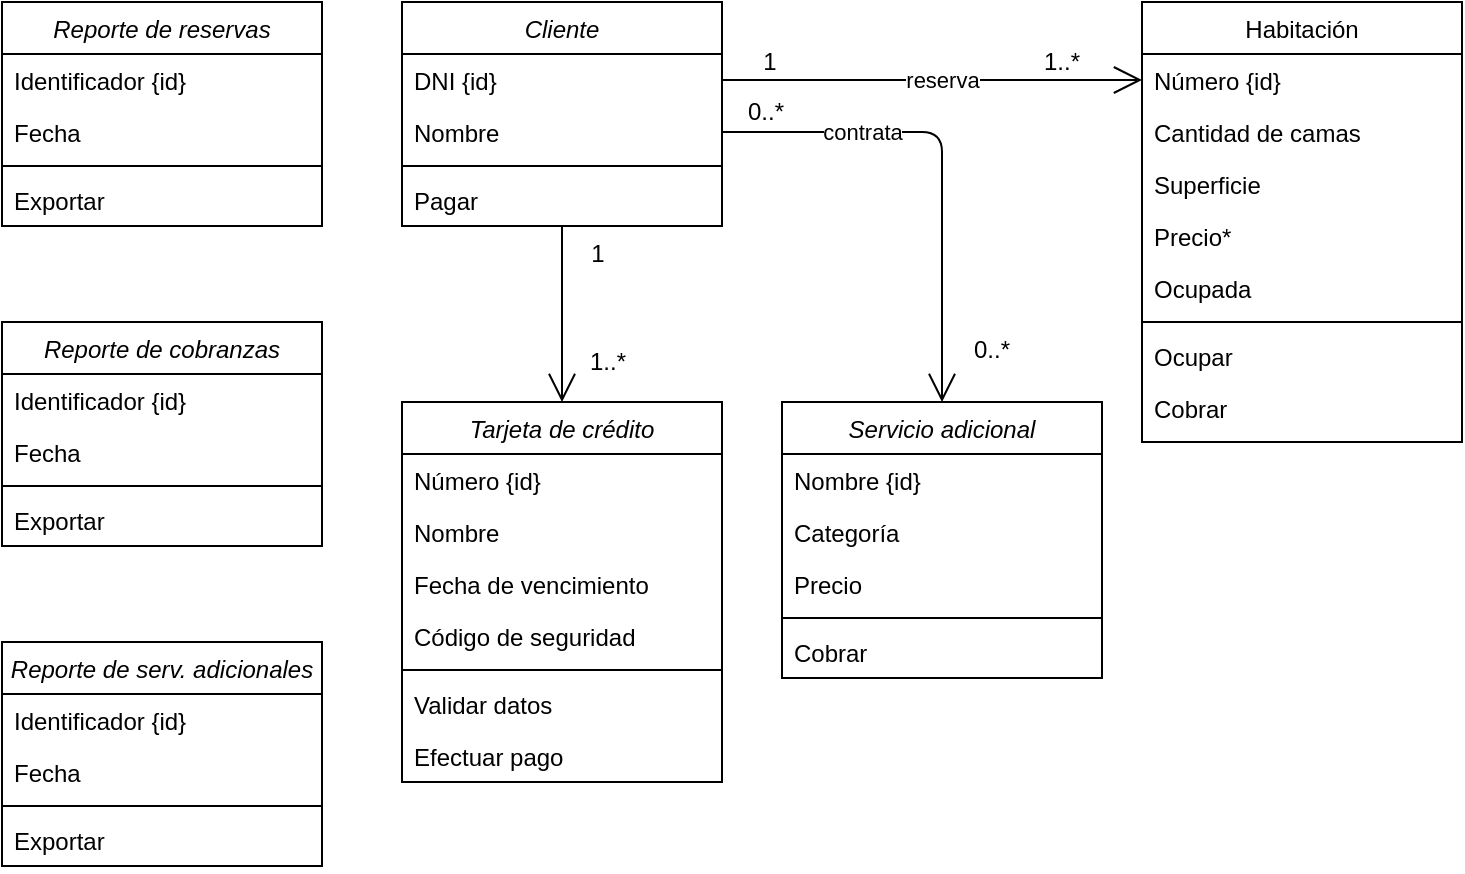<mxfile version="13.1.5" type="device"><diagram id="C5RBs43oDa-KdzZeNtuy" name="Page-1"><mxGraphModel dx="1304" dy="471" grid="1" gridSize="10" guides="1" tooltips="1" connect="1" arrows="1" fold="1" page="1" pageScale="1" pageWidth="827" pageHeight="1169" math="0" shadow="0"><root><mxCell id="WIyWlLk6GJQsqaUBKTNV-0"/><mxCell id="WIyWlLk6GJQsqaUBKTNV-1" parent="WIyWlLk6GJQsqaUBKTNV-0"/><mxCell id="JO6NXL8xJX23rpp-6mEw-25" value="Reporte de reservas" style="swimlane;fontStyle=2;align=center;verticalAlign=top;childLayout=stackLayout;horizontal=1;startSize=26;horizontalStack=0;resizeParent=1;resizeLast=0;collapsible=1;marginBottom=0;rounded=0;shadow=0;strokeWidth=1;" vertex="1" parent="WIyWlLk6GJQsqaUBKTNV-1"><mxGeometry x="10" y="120" width="160" height="112" as="geometry"><mxRectangle x="230" y="140" width="160" height="26" as="alternateBounds"/></mxGeometry></mxCell><mxCell id="JO6NXL8xJX23rpp-6mEw-27" value="Identificador {id}" style="text;align=left;verticalAlign=top;spacingLeft=4;spacingRight=4;overflow=hidden;rotatable=0;points=[[0,0.5],[1,0.5]];portConstraint=eastwest;rounded=0;shadow=0;html=0;" vertex="1" parent="JO6NXL8xJX23rpp-6mEw-25"><mxGeometry y="26" width="160" height="26" as="geometry"/></mxCell><mxCell id="JO6NXL8xJX23rpp-6mEw-26" value="Fecha" style="text;align=left;verticalAlign=top;spacingLeft=4;spacingRight=4;overflow=hidden;rotatable=0;points=[[0,0.5],[1,0.5]];portConstraint=eastwest;" vertex="1" parent="JO6NXL8xJX23rpp-6mEw-25"><mxGeometry y="52" width="160" height="26" as="geometry"/></mxCell><mxCell id="JO6NXL8xJX23rpp-6mEw-29" value="" style="line;html=1;strokeWidth=1;align=left;verticalAlign=middle;spacingTop=-1;spacingLeft=3;spacingRight=3;rotatable=0;labelPosition=right;points=[];portConstraint=eastwest;" vertex="1" parent="JO6NXL8xJX23rpp-6mEw-25"><mxGeometry y="78" width="160" height="8" as="geometry"/></mxCell><mxCell id="JO6NXL8xJX23rpp-6mEw-30" value="Exportar" style="text;align=left;verticalAlign=top;spacingLeft=4;spacingRight=4;overflow=hidden;rotatable=0;points=[[0,0.5],[1,0.5]];portConstraint=eastwest;" vertex="1" parent="JO6NXL8xJX23rpp-6mEw-25"><mxGeometry y="86" width="160" height="26" as="geometry"/></mxCell><mxCell id="JO6NXL8xJX23rpp-6mEw-19" value="Reporte de cobranzas" style="swimlane;fontStyle=2;align=center;verticalAlign=top;childLayout=stackLayout;horizontal=1;startSize=26;horizontalStack=0;resizeParent=1;resizeLast=0;collapsible=1;marginBottom=0;rounded=0;shadow=0;strokeWidth=1;" vertex="1" parent="WIyWlLk6GJQsqaUBKTNV-1"><mxGeometry x="10" y="280" width="160" height="112" as="geometry"><mxRectangle x="230" y="140" width="160" height="26" as="alternateBounds"/></mxGeometry></mxCell><mxCell id="JO6NXL8xJX23rpp-6mEw-21" value="Identificador {id}" style="text;align=left;verticalAlign=top;spacingLeft=4;spacingRight=4;overflow=hidden;rotatable=0;points=[[0,0.5],[1,0.5]];portConstraint=eastwest;rounded=0;shadow=0;html=0;" vertex="1" parent="JO6NXL8xJX23rpp-6mEw-19"><mxGeometry y="26" width="160" height="26" as="geometry"/></mxCell><mxCell id="JO6NXL8xJX23rpp-6mEw-20" value="Fecha" style="text;align=left;verticalAlign=top;spacingLeft=4;spacingRight=4;overflow=hidden;rotatable=0;points=[[0,0.5],[1,0.5]];portConstraint=eastwest;" vertex="1" parent="JO6NXL8xJX23rpp-6mEw-19"><mxGeometry y="52" width="160" height="26" as="geometry"/></mxCell><mxCell id="JO6NXL8xJX23rpp-6mEw-23" value="" style="line;html=1;strokeWidth=1;align=left;verticalAlign=middle;spacingTop=-1;spacingLeft=3;spacingRight=3;rotatable=0;labelPosition=right;points=[];portConstraint=eastwest;" vertex="1" parent="JO6NXL8xJX23rpp-6mEw-19"><mxGeometry y="78" width="160" height="8" as="geometry"/></mxCell><mxCell id="JO6NXL8xJX23rpp-6mEw-24" value="Exportar" style="text;align=left;verticalAlign=top;spacingLeft=4;spacingRight=4;overflow=hidden;rotatable=0;points=[[0,0.5],[1,0.5]];portConstraint=eastwest;" vertex="1" parent="JO6NXL8xJX23rpp-6mEw-19"><mxGeometry y="86" width="160" height="26" as="geometry"/></mxCell><mxCell id="JO6NXL8xJX23rpp-6mEw-13" value="Reporte de serv. adicionales" style="swimlane;fontStyle=2;align=center;verticalAlign=top;childLayout=stackLayout;horizontal=1;startSize=26;horizontalStack=0;resizeParent=1;resizeLast=0;collapsible=1;marginBottom=0;rounded=0;shadow=0;strokeWidth=1;" vertex="1" parent="WIyWlLk6GJQsqaUBKTNV-1"><mxGeometry x="10" y="440" width="160" height="112" as="geometry"><mxRectangle x="230" y="140" width="160" height="26" as="alternateBounds"/></mxGeometry></mxCell><mxCell id="JO6NXL8xJX23rpp-6mEw-15" value="Identificador {id}" style="text;align=left;verticalAlign=top;spacingLeft=4;spacingRight=4;overflow=hidden;rotatable=0;points=[[0,0.5],[1,0.5]];portConstraint=eastwest;rounded=0;shadow=0;html=0;" vertex="1" parent="JO6NXL8xJX23rpp-6mEw-13"><mxGeometry y="26" width="160" height="26" as="geometry"/></mxCell><mxCell id="JO6NXL8xJX23rpp-6mEw-14" value="Fecha" style="text;align=left;verticalAlign=top;spacingLeft=4;spacingRight=4;overflow=hidden;rotatable=0;points=[[0,0.5],[1,0.5]];portConstraint=eastwest;" vertex="1" parent="JO6NXL8xJX23rpp-6mEw-13"><mxGeometry y="52" width="160" height="26" as="geometry"/></mxCell><mxCell id="JO6NXL8xJX23rpp-6mEw-17" value="" style="line;html=1;strokeWidth=1;align=left;verticalAlign=middle;spacingTop=-1;spacingLeft=3;spacingRight=3;rotatable=0;labelPosition=right;points=[];portConstraint=eastwest;" vertex="1" parent="JO6NXL8xJX23rpp-6mEw-13"><mxGeometry y="78" width="160" height="8" as="geometry"/></mxCell><mxCell id="JO6NXL8xJX23rpp-6mEw-18" value="Exportar" style="text;align=left;verticalAlign=top;spacingLeft=4;spacingRight=4;overflow=hidden;rotatable=0;points=[[0,0.5],[1,0.5]];portConstraint=eastwest;" vertex="1" parent="JO6NXL8xJX23rpp-6mEw-13"><mxGeometry y="86" width="160" height="26" as="geometry"/></mxCell><mxCell id="JO6NXL8xJX23rpp-6mEw-1" value="Tarjeta de crédito" style="swimlane;fontStyle=2;align=center;verticalAlign=top;childLayout=stackLayout;horizontal=1;startSize=26;horizontalStack=0;resizeParent=1;resizeLast=0;collapsible=1;marginBottom=0;rounded=0;shadow=0;strokeWidth=1;" vertex="1" parent="WIyWlLk6GJQsqaUBKTNV-1"><mxGeometry x="210" y="320" width="160" height="190" as="geometry"><mxRectangle x="230" y="140" width="160" height="26" as="alternateBounds"/></mxGeometry></mxCell><mxCell id="JO6NXL8xJX23rpp-6mEw-3" value="Número {id}" style="text;align=left;verticalAlign=top;spacingLeft=4;spacingRight=4;overflow=hidden;rotatable=0;points=[[0,0.5],[1,0.5]];portConstraint=eastwest;rounded=0;shadow=0;html=0;" vertex="1" parent="JO6NXL8xJX23rpp-6mEw-1"><mxGeometry y="26" width="160" height="26" as="geometry"/></mxCell><mxCell id="JO6NXL8xJX23rpp-6mEw-2" value="Nombre" style="text;align=left;verticalAlign=top;spacingLeft=4;spacingRight=4;overflow=hidden;rotatable=0;points=[[0,0.5],[1,0.5]];portConstraint=eastwest;" vertex="1" parent="JO6NXL8xJX23rpp-6mEw-1"><mxGeometry y="52" width="160" height="26" as="geometry"/></mxCell><mxCell id="JO6NXL8xJX23rpp-6mEw-4" value="Fecha de vencimiento" style="text;align=left;verticalAlign=top;spacingLeft=4;spacingRight=4;overflow=hidden;rotatable=0;points=[[0,0.5],[1,0.5]];portConstraint=eastwest;rounded=0;shadow=0;html=0;" vertex="1" parent="JO6NXL8xJX23rpp-6mEw-1"><mxGeometry y="78" width="160" height="26" as="geometry"/></mxCell><mxCell id="JO6NXL8xJX23rpp-6mEw-39" value="Código de seguridad" style="text;align=left;verticalAlign=top;spacingLeft=4;spacingRight=4;overflow=hidden;rotatable=0;points=[[0,0.5],[1,0.5]];portConstraint=eastwest;rounded=0;shadow=0;html=0;" vertex="1" parent="JO6NXL8xJX23rpp-6mEw-1"><mxGeometry y="104" width="160" height="26" as="geometry"/></mxCell><mxCell id="JO6NXL8xJX23rpp-6mEw-5" value="" style="line;html=1;strokeWidth=1;align=left;verticalAlign=middle;spacingTop=-1;spacingLeft=3;spacingRight=3;rotatable=0;labelPosition=right;points=[];portConstraint=eastwest;" vertex="1" parent="JO6NXL8xJX23rpp-6mEw-1"><mxGeometry y="130" width="160" height="8" as="geometry"/></mxCell><mxCell id="JO6NXL8xJX23rpp-6mEw-6" value="Validar datos" style="text;align=left;verticalAlign=top;spacingLeft=4;spacingRight=4;overflow=hidden;rotatable=0;points=[[0,0.5],[1,0.5]];portConstraint=eastwest;" vertex="1" parent="JO6NXL8xJX23rpp-6mEw-1"><mxGeometry y="138" width="160" height="26" as="geometry"/></mxCell><mxCell id="JO6NXL8xJX23rpp-6mEw-58" value="Efectuar pago" style="text;align=left;verticalAlign=top;spacingLeft=4;spacingRight=4;overflow=hidden;rotatable=0;points=[[0,0.5],[1,0.5]];portConstraint=eastwest;" vertex="1" parent="JO6NXL8xJX23rpp-6mEw-1"><mxGeometry y="164" width="160" height="26" as="geometry"/></mxCell><mxCell id="JO6NXL8xJX23rpp-6mEw-7" value="Servicio adicional" style="swimlane;fontStyle=2;align=center;verticalAlign=top;childLayout=stackLayout;horizontal=1;startSize=26;horizontalStack=0;resizeParent=1;resizeLast=0;collapsible=1;marginBottom=0;rounded=0;shadow=0;strokeWidth=1;" vertex="1" parent="WIyWlLk6GJQsqaUBKTNV-1"><mxGeometry x="400" y="320" width="160" height="138" as="geometry"><mxRectangle x="230" y="140" width="160" height="26" as="alternateBounds"/></mxGeometry></mxCell><mxCell id="JO6NXL8xJX23rpp-6mEw-8" value="Nombre {id}" style="text;align=left;verticalAlign=top;spacingLeft=4;spacingRight=4;overflow=hidden;rotatable=0;points=[[0,0.5],[1,0.5]];portConstraint=eastwest;" vertex="1" parent="JO6NXL8xJX23rpp-6mEw-7"><mxGeometry y="26" width="160" height="26" as="geometry"/></mxCell><mxCell id="JO6NXL8xJX23rpp-6mEw-9" value="Categoría" style="text;align=left;verticalAlign=top;spacingLeft=4;spacingRight=4;overflow=hidden;rotatable=0;points=[[0,0.5],[1,0.5]];portConstraint=eastwest;rounded=0;shadow=0;html=0;" vertex="1" parent="JO6NXL8xJX23rpp-6mEw-7"><mxGeometry y="52" width="160" height="26" as="geometry"/></mxCell><mxCell id="JO6NXL8xJX23rpp-6mEw-10" value="Precio" style="text;align=left;verticalAlign=top;spacingLeft=4;spacingRight=4;overflow=hidden;rotatable=0;points=[[0,0.5],[1,0.5]];portConstraint=eastwest;rounded=0;shadow=0;html=0;" vertex="1" parent="JO6NXL8xJX23rpp-6mEw-7"><mxGeometry y="78" width="160" height="26" as="geometry"/></mxCell><mxCell id="JO6NXL8xJX23rpp-6mEw-11" value="" style="line;html=1;strokeWidth=1;align=left;verticalAlign=middle;spacingTop=-1;spacingLeft=3;spacingRight=3;rotatable=0;labelPosition=right;points=[];portConstraint=eastwest;" vertex="1" parent="JO6NXL8xJX23rpp-6mEw-7"><mxGeometry y="104" width="160" height="8" as="geometry"/></mxCell><mxCell id="JO6NXL8xJX23rpp-6mEw-12" value="Cobrar" style="text;align=left;verticalAlign=top;spacingLeft=4;spacingRight=4;overflow=hidden;rotatable=0;points=[[0,0.5],[1,0.5]];portConstraint=eastwest;" vertex="1" parent="JO6NXL8xJX23rpp-6mEw-7"><mxGeometry y="112" width="160" height="26" as="geometry"/></mxCell><mxCell id="zkfFHV4jXpPFQw0GAbJ--17" value="Habitación" style="swimlane;fontStyle=0;align=center;verticalAlign=top;childLayout=stackLayout;horizontal=1;startSize=26;horizontalStack=0;resizeParent=1;resizeLast=0;collapsible=1;marginBottom=0;rounded=0;shadow=0;strokeWidth=1;" parent="WIyWlLk6GJQsqaUBKTNV-1" vertex="1"><mxGeometry x="580" y="120" width="160" height="220" as="geometry"><mxRectangle x="550" y="140" width="160" height="26" as="alternateBounds"/></mxGeometry></mxCell><mxCell id="zkfFHV4jXpPFQw0GAbJ--18" value="Número {id}" style="text;align=left;verticalAlign=top;spacingLeft=4;spacingRight=4;overflow=hidden;rotatable=0;points=[[0,0.5],[1,0.5]];portConstraint=eastwest;" parent="zkfFHV4jXpPFQw0GAbJ--17" vertex="1"><mxGeometry y="26" width="160" height="26" as="geometry"/></mxCell><mxCell id="zkfFHV4jXpPFQw0GAbJ--20" value="Cantidad de camas" style="text;align=left;verticalAlign=top;spacingLeft=4;spacingRight=4;overflow=hidden;rotatable=0;points=[[0,0.5],[1,0.5]];portConstraint=eastwest;rounded=0;shadow=0;html=0;" parent="zkfFHV4jXpPFQw0GAbJ--17" vertex="1"><mxGeometry y="52" width="160" height="26" as="geometry"/></mxCell><mxCell id="zkfFHV4jXpPFQw0GAbJ--21" value="Superficie" style="text;align=left;verticalAlign=top;spacingLeft=4;spacingRight=4;overflow=hidden;rotatable=0;points=[[0,0.5],[1,0.5]];portConstraint=eastwest;rounded=0;shadow=0;html=0;" parent="zkfFHV4jXpPFQw0GAbJ--17" vertex="1"><mxGeometry y="78" width="160" height="26" as="geometry"/></mxCell><mxCell id="JO6NXL8xJX23rpp-6mEw-55" value="Precio*" style="text;align=left;verticalAlign=top;spacingLeft=4;spacingRight=4;overflow=hidden;rotatable=0;points=[[0,0.5],[1,0.5]];portConstraint=eastwest;rounded=0;shadow=0;html=0;" vertex="1" parent="zkfFHV4jXpPFQw0GAbJ--17"><mxGeometry y="104" width="160" height="26" as="geometry"/></mxCell><mxCell id="JO6NXL8xJX23rpp-6mEw-56" value="Ocupada" style="text;align=left;verticalAlign=top;spacingLeft=4;spacingRight=4;overflow=hidden;rotatable=0;points=[[0,0.5],[1,0.5]];portConstraint=eastwest;rounded=0;shadow=0;html=0;" vertex="1" parent="zkfFHV4jXpPFQw0GAbJ--17"><mxGeometry y="130" width="160" height="26" as="geometry"/></mxCell><mxCell id="zkfFHV4jXpPFQw0GAbJ--23" value="" style="line;html=1;strokeWidth=1;align=left;verticalAlign=middle;spacingTop=-1;spacingLeft=3;spacingRight=3;rotatable=0;labelPosition=right;points=[];portConstraint=eastwest;" parent="zkfFHV4jXpPFQw0GAbJ--17" vertex="1"><mxGeometry y="156" width="160" height="8" as="geometry"/></mxCell><mxCell id="zkfFHV4jXpPFQw0GAbJ--24" value="Ocupar" style="text;align=left;verticalAlign=top;spacingLeft=4;spacingRight=4;overflow=hidden;rotatable=0;points=[[0,0.5],[1,0.5]];portConstraint=eastwest;" parent="zkfFHV4jXpPFQw0GAbJ--17" vertex="1"><mxGeometry y="164" width="160" height="26" as="geometry"/></mxCell><mxCell id="JO6NXL8xJX23rpp-6mEw-57" value="Cobrar" style="text;align=left;verticalAlign=top;spacingLeft=4;spacingRight=4;overflow=hidden;rotatable=0;points=[[0,0.5],[1,0.5]];portConstraint=eastwest;" vertex="1" parent="zkfFHV4jXpPFQw0GAbJ--17"><mxGeometry y="190" width="160" height="26" as="geometry"/></mxCell><mxCell id="zkfFHV4jXpPFQw0GAbJ--0" value="Cliente" style="swimlane;fontStyle=2;align=center;verticalAlign=top;childLayout=stackLayout;horizontal=1;startSize=26;horizontalStack=0;resizeParent=1;resizeLast=0;collapsible=1;marginBottom=0;rounded=0;shadow=0;strokeWidth=1;" parent="WIyWlLk6GJQsqaUBKTNV-1" vertex="1"><mxGeometry x="210" y="120" width="160" height="112" as="geometry"><mxRectangle x="230" y="140" width="160" height="26" as="alternateBounds"/></mxGeometry></mxCell><mxCell id="zkfFHV4jXpPFQw0GAbJ--1" value="DNI {id}" style="text;align=left;verticalAlign=top;spacingLeft=4;spacingRight=4;overflow=hidden;rotatable=0;points=[[0,0.5],[1,0.5]];portConstraint=eastwest;" parent="zkfFHV4jXpPFQw0GAbJ--0" vertex="1"><mxGeometry y="26" width="160" height="26" as="geometry"/></mxCell><mxCell id="zkfFHV4jXpPFQw0GAbJ--2" value="Nombre" style="text;align=left;verticalAlign=top;spacingLeft=4;spacingRight=4;overflow=hidden;rotatable=0;points=[[0,0.5],[1,0.5]];portConstraint=eastwest;rounded=0;shadow=0;html=0;" parent="zkfFHV4jXpPFQw0GAbJ--0" vertex="1"><mxGeometry y="52" width="160" height="26" as="geometry"/></mxCell><mxCell id="zkfFHV4jXpPFQw0GAbJ--4" value="" style="line;html=1;strokeWidth=1;align=left;verticalAlign=middle;spacingTop=-1;spacingLeft=3;spacingRight=3;rotatable=0;labelPosition=right;points=[];portConstraint=eastwest;" parent="zkfFHV4jXpPFQw0GAbJ--0" vertex="1"><mxGeometry y="78" width="160" height="8" as="geometry"/></mxCell><mxCell id="zkfFHV4jXpPFQw0GAbJ--5" value="Pagar" style="text;align=left;verticalAlign=top;spacingLeft=4;spacingRight=4;overflow=hidden;rotatable=0;points=[[0,0.5],[1,0.5]];portConstraint=eastwest;" parent="zkfFHV4jXpPFQw0GAbJ--0" vertex="1"><mxGeometry y="86" width="160" height="26" as="geometry"/></mxCell><mxCell id="JO6NXL8xJX23rpp-6mEw-31" value="" style="endArrow=none;endFill=0;endSize=24;html=1;exitX=0.5;exitY=0;exitDx=0;exitDy=0;entryX=0.5;entryY=1;entryDx=0;entryDy=0;startArrow=open;startFill=0;startSize=12;" edge="1" parent="WIyWlLk6GJQsqaUBKTNV-1" source="JO6NXL8xJX23rpp-6mEw-1" target="zkfFHV4jXpPFQw0GAbJ--0"><mxGeometry width="160" relative="1" as="geometry"><mxPoint x="360" y="280" as="sourcePoint"/><mxPoint x="293" y="270" as="targetPoint"/></mxGeometry></mxCell><mxCell id="JO6NXL8xJX23rpp-6mEw-42" value="" style="endArrow=open;endFill=1;endSize=12;html=1;entryX=0;entryY=0.5;entryDx=0;entryDy=0;exitX=1;exitY=0.5;exitDx=0;exitDy=0;" edge="1" parent="WIyWlLk6GJQsqaUBKTNV-1" source="zkfFHV4jXpPFQw0GAbJ--1" target="zkfFHV4jXpPFQw0GAbJ--18"><mxGeometry width="160" relative="1" as="geometry"><mxPoint x="370" y="150" as="sourcePoint"/><mxPoint x="530" y="150" as="targetPoint"/></mxGeometry></mxCell><mxCell id="JO6NXL8xJX23rpp-6mEw-43" value="reserva" style="edgeLabel;html=1;align=center;verticalAlign=middle;resizable=0;points=[];" vertex="1" connectable="0" parent="JO6NXL8xJX23rpp-6mEw-42"><mxGeometry x="-0.181" y="1" relative="1" as="geometry"><mxPoint x="23.79" y="1" as="offset"/></mxGeometry></mxCell><mxCell id="JO6NXL8xJX23rpp-6mEw-44" value="1" style="text;html=1;strokeColor=none;fillColor=none;align=center;verticalAlign=middle;whiteSpace=wrap;rounded=0;" vertex="1" parent="WIyWlLk6GJQsqaUBKTNV-1"><mxGeometry x="374" y="140" width="40" height="20" as="geometry"/></mxCell><mxCell id="JO6NXL8xJX23rpp-6mEw-45" value="1..*" style="text;html=1;strokeColor=none;fillColor=none;align=center;verticalAlign=middle;whiteSpace=wrap;rounded=0;" vertex="1" parent="WIyWlLk6GJQsqaUBKTNV-1"><mxGeometry x="520" y="140" width="40" height="20" as="geometry"/></mxCell><mxCell id="JO6NXL8xJX23rpp-6mEw-47" value="" style="endArrow=open;endFill=1;endSize=12;html=1;exitX=1;exitY=0.5;exitDx=0;exitDy=0;entryX=0.5;entryY=0;entryDx=0;entryDy=0;" edge="1" parent="WIyWlLk6GJQsqaUBKTNV-1" source="zkfFHV4jXpPFQw0GAbJ--2" target="JO6NXL8xJX23rpp-6mEw-7"><mxGeometry width="160" relative="1" as="geometry"><mxPoint x="380" y="200" as="sourcePoint"/><mxPoint x="540" y="200" as="targetPoint"/><Array as="points"><mxPoint x="480" y="185"/></Array></mxGeometry></mxCell><mxCell id="JO6NXL8xJX23rpp-6mEw-48" value="contrata" style="edgeLabel;html=1;align=center;verticalAlign=middle;resizable=0;points=[];" vertex="1" connectable="0" parent="JO6NXL8xJX23rpp-6mEw-47"><mxGeometry x="-0.612" relative="1" as="geometry"><mxPoint x="22.41" as="offset"/></mxGeometry></mxCell><mxCell id="JO6NXL8xJX23rpp-6mEw-49" value="&lt;font style=&quot;font-size: 12px&quot;&gt;0..*&lt;/font&gt;" style="text;html=1;strokeColor=none;fillColor=none;align=center;verticalAlign=middle;whiteSpace=wrap;rounded=0;fontSize=12;" vertex="1" parent="WIyWlLk6GJQsqaUBKTNV-1"><mxGeometry x="372" y="165" width="40" height="20" as="geometry"/></mxCell><mxCell id="JO6NXL8xJX23rpp-6mEw-50" value="0..*" style="text;html=1;strokeColor=none;fillColor=none;align=center;verticalAlign=middle;whiteSpace=wrap;rounded=0;fontSize=12;" vertex="1" parent="WIyWlLk6GJQsqaUBKTNV-1"><mxGeometry x="485" y="284" width="40" height="20" as="geometry"/></mxCell><mxCell id="JO6NXL8xJX23rpp-6mEw-51" value="1" style="text;html=1;strokeColor=none;fillColor=none;align=center;verticalAlign=middle;whiteSpace=wrap;rounded=0;fontSize=12;" vertex="1" parent="WIyWlLk6GJQsqaUBKTNV-1"><mxGeometry x="288" y="236" width="40" height="20" as="geometry"/></mxCell><mxCell id="JO6NXL8xJX23rpp-6mEw-54" value="1..*" style="text;html=1;strokeColor=none;fillColor=none;align=center;verticalAlign=middle;whiteSpace=wrap;rounded=0;fontSize=12;" vertex="1" parent="WIyWlLk6GJQsqaUBKTNV-1"><mxGeometry x="293" y="290" width="40" height="20" as="geometry"/></mxCell></root></mxGraphModel></diagram></mxfile>